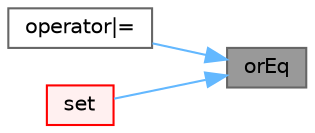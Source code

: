 digraph "orEq"
{
 // LATEX_PDF_SIZE
  bgcolor="transparent";
  edge [fontname=Helvetica,fontsize=10,labelfontname=Helvetica,labelfontsize=10];
  node [fontname=Helvetica,fontsize=10,shape=box,height=0.2,width=0.4];
  rankdir="RL";
  Node1 [id="Node000001",label="orEq",height=0.2,width=0.4,color="gray40", fillcolor="grey60", style="filled", fontcolor="black",tooltip=" "];
  Node1 -> Node2 [id="edge1_Node000001_Node000002",dir="back",color="steelblue1",style="solid",tooltip=" "];
  Node2 [id="Node000002",label="operator\|=",height=0.2,width=0.4,color="grey40", fillcolor="white", style="filled",URL="$classFoam_1_1bitSet.html#a3347c2dea79a65e02cb25af05eabc3c2",tooltip=" "];
  Node1 -> Node3 [id="edge2_Node000001_Node000003",dir="back",color="steelblue1",style="solid",tooltip=" "];
  Node3 [id="Node000003",label="set",height=0.2,width=0.4,color="red", fillcolor="#FFF0F0", style="filled",URL="$classFoam_1_1bitSet.html#a328eb3151d671c04eca8b15a44279b8e",tooltip=" "];
}
